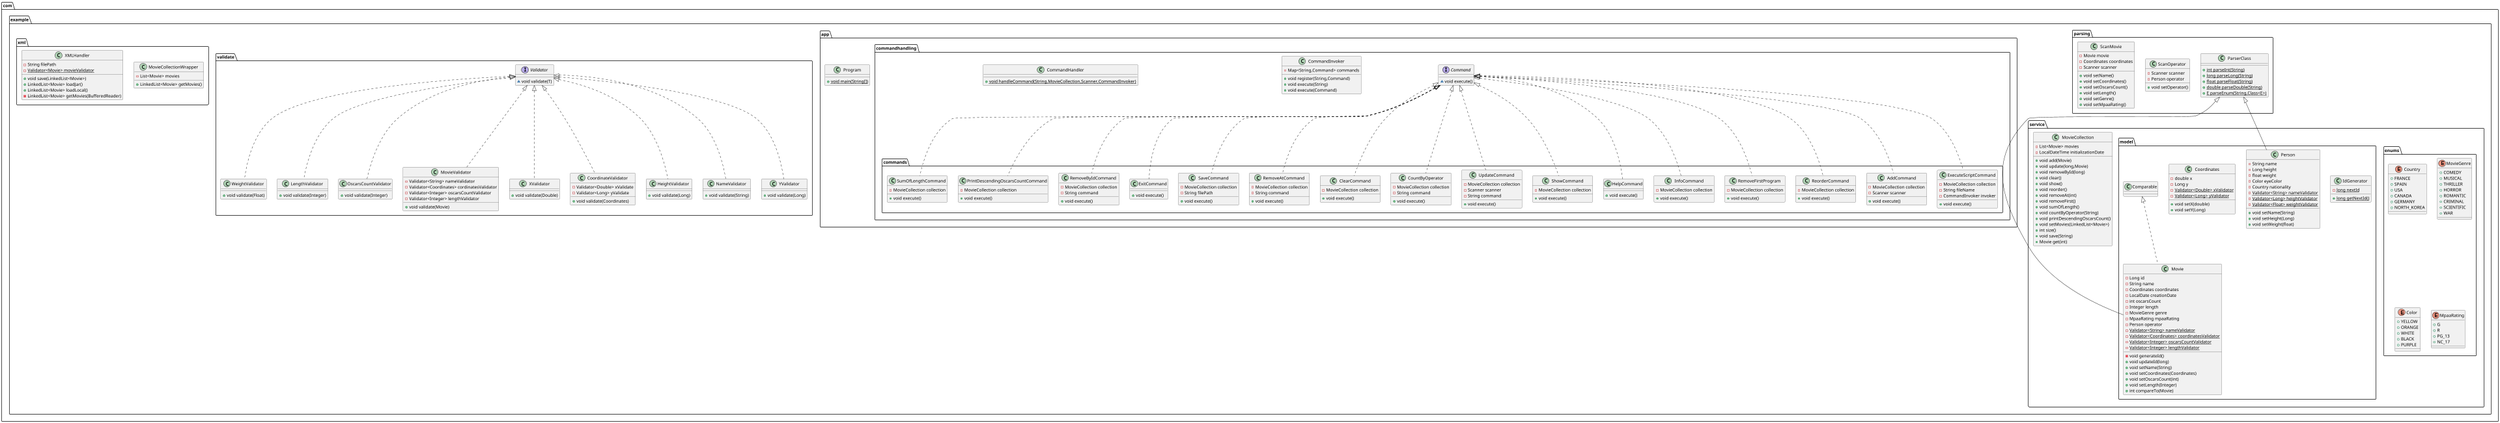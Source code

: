 @startuml

scale 0.15
skinparam dpi 300

class com.example.parsing.ParserClass {
+ {static} int parseInt(String)
+ {static} long parseLong(String)
+ {static} float parseFloat(String)
+ {static} double parseDouble(String)
+ {static} E parseEnum(String,Class<E>)
}

interface com.example.app.commandhandling.Command {
~ void execute()
}

class com.example.app.commandhandling.commands.ExecuteScriptCommand {
- MovieCollection collection
- String fileName
- CommandInvoker invoker
+ void execute()
}


class com.example.app.commandhandling.commands.AddCommand {
- MovieCollection collection
- Scanner scanner
+ void execute()
}


class com.example.validate.WeightValidator {
+ void validate(Float)
}

class com.example.validate.LengthValidator {
+ void validate(Integer)
}

enum com.example.service.enums.Country {
+  FRANCE
+  SPAIN
+  USA
+  CANADA
+  GERMANY
+  NORTH_KOREA
}

class com.example.app.commandhandling.commands.ReorderCommand {
- MovieCollection collection
+ void execute()
}


class com.example.validate.OscarsCountValidator {
+ void validate(Integer)
}

class com.example.app.commandhandling.commands.RemoveFirstProgram {
- MovieCollection collection
+ void execute()
}


class com.example.service.MovieCollection {
- List<Movie> movies
- LocalDateTime initializationDate
+ void add(Movie)
+ void update(long,Movie)
+ void removeById(long)
+ void clear()
+ void show()
+ void reorder()
+ void removeAt(int)
+ void removeFirst()
+ void sumOfLength()
+ void countByOperator(String)
+ void printDescendingOscarsCount()
+ void setMovies(LinkedList<Movie>)
+ int size()
+ void save(String)
+ Movie get(int)
}


class com.example.app.commandhandling.CommandInvoker {
- Map<String,Command> commands
+ void register(String,Command)
+ void execute(String)
+ void execute(Command)
}


class com.example.app.Program {
+ {static} void main(String[])
}

enum com.example.service.enums.MovieGenre {
+  COMEDY
+  MUSICAL
+  THRILLER
+  HORROR
+  ROMANTIC
+  CRIMINAL
+  SCIENTIFIC
+  WAR
}

class com.example.validate.MovieValidator {
- Validator<String> nameValidator
- Validator<Coordinates> cordinatesValidator
- Validator<Integer> oscarsCountValidator
- Validator<Integer> lengthValidator
+ void validate(Movie)
}


class com.example.validate.XValidator {
+ void validate(Double)
}

class com.example.app.commandhandling.commands.InfoCommand {
- MovieCollection collection
+ void execute()
}


class com.example.app.commandhandling.commands.HelpCommand {
+ void execute()
}

class com.example.app.commandhandling.CommandHandler {
+ {static} void handleCommand(String,MovieCollection,Scanner,CommandInvoker)
}

class com.example.app.commandhandling.commands.ShowCommand {
- MovieCollection collection
+ void execute()
}


interface com.example.validate.Validator {
~ void validate(T)
}

class com.example.app.commandhandling.commands.UpdateCommand {
- MovieCollection collection
- Scanner scanner
- String command
+ void execute()
}


class com.example.app.commandhandling.commands.CountByOperator {
- MovieCollection collection
- String command
+ void execute()
}


class com.example.service.model.Movie {
- Long id
- String name
- Coordinates coordinates
- LocalDate creationDate
- int oscarsCount
- Integer length
- MovieGenre genre
- MpaaRating mpaaRating
- Person operator
- {static} Validator<String> nameValidator
- {static} Validator<Coordinates> coordinatesValidator
- {static} Validator<Integer> oscarsCountValidator
- {static} Validator<Integer> lengthValidator
- void generateId()
+ void updateId(long)
+ void setName(String)
+ void setCoordinates(Coordinates)
+ void setOscarsCount(int)
+ void setLength(Integer)
+ int compareTo(Movie)
}


class com.example.validate.CoordinateValidator {
- Validator<Double> xValidate
- Validator<Long> yValidate
+ void validate(Coordinates)
}


class com.example.xml.MovieCollectionWrapper {
- List<Movie> movies
+ LinkedList<Movie> getMovies()
}


class com.example.parsing.ScanOperator {
- Scanner scanner
- Person operator
+ void setOperator()
}


class com.example.service.model.IdGenerator {
- {static} long nextId
+ {static} long getNextId()
}


class com.example.validate.HeightValidator {
+ void validate(Long)
}

class com.example.validate.NameValidator {
+ void validate(String)
}

class com.example.app.commandhandling.commands.ClearCommand {
- MovieCollection collection
+ void execute()
}


class com.example.app.commandhandling.commands.RemoveAtCommand {
- MovieCollection collection
- String command
+ void execute()
}


class com.example.service.model.Person {
- String name
- Long height
- float weight
- Color eyeColor
- Country nationality
- {static} Validator<String> nameValidator
- {static} Validator<Long> heightValidator
- {static} Validator<Float> weightValidator
+ void setName(String)
+ void setHeight(Long)
+ void setWeight(float)
}


enum com.example.service.enums.Color {
+  YELLOW
+  ORANGE
+  WHITE
+  BLACK
+  PURPLE
}

class com.example.app.commandhandling.commands.SaveCommand {
- MovieCollection collection
- String filePath
+ void execute()
}


class com.example.app.commandhandling.commands.ExitCommand {
+ void execute()
}

class com.example.app.commandhandling.commands.RemoveByIdCommand {
- MovieCollection collection
- String command
+ void execute()
}


class com.example.app.commandhandling.commands.PrintDescendingOscarsCountCommand {
- MovieCollection collection
+ void execute()
}


class com.example.xml.XMLHandler {
- String filePath
- {static} Validator<Movie> movieValidator
+ void save(LinkedList<Movie>)
+ LinkedList<Movie> loadJar()
+ LinkedList<Movie> loadLocal()
- LinkedList<Movie> getMovies(BufferedReader)
}


class com.example.parsing.ScanMovie {
- Movie movie
- Coordinates coordinates
- Scanner scanner
+ void setName()
+ void setCoordinates()
+ void setOscarsCount()
+ void setLength()
+ void setGenre()
+ void setMpaaRating()
}


class com.example.validate.YValidator {
+ void validate(Long)
}

class com.example.service.model.Coordinates {
- double x
- Long y
- {static} Validator<Double> xValidator
- {static} Validator<Long> yValidator
+ void setX(double)
+ void setY(Long)
}


enum com.example.service.enums.MpaaRating {
+  G
+  R
+  PG_13
+  NC_17
}

class com.example.app.commandhandling.commands.SumOfLengthCommand {
- MovieCollection collection
+ void execute()
}




com.example.app.commandhandling.Command <|.. com.example.app.commandhandling.commands.ExecuteScriptCommand
com.example.app.commandhandling.Command <|.. com.example.app.commandhandling.commands.AddCommand
com.example.validate.Validator <|.. com.example.validate.WeightValidator
com.example.validate.Validator <|.. com.example.validate.LengthValidator
com.example.app.commandhandling.Command <|.. com.example.app.commandhandling.commands.ReorderCommand
com.example.validate.Validator <|.. com.example.validate.OscarsCountValidator
com.example.app.commandhandling.Command <|.. com.example.app.commandhandling.commands.RemoveFirstProgram
com.example.validate.Validator <|.. com.example.validate.MovieValidator
com.example.validate.Validator <|.. com.example.validate.XValidator
com.example.app.commandhandling.Command <|.. com.example.app.commandhandling.commands.InfoCommand
com.example.app.commandhandling.Command <|.. com.example.app.commandhandling.commands.HelpCommand
com.example.app.commandhandling.Command <|.. com.example.app.commandhandling.commands.ShowCommand
com.example.app.commandhandling.Command <|.. com.example.app.commandhandling.commands.UpdateCommand
com.example.app.commandhandling.Command <|.. com.example.app.commandhandling.commands.CountByOperator
com.example.service.model.Comparable <|.. com.example.service.model.Movie
com.example.parsing.ParserClass <|-- com.example.service.model.Movie
com.example.validate.Validator <|.. com.example.validate.CoordinateValidator
com.example.validate.Validator <|.. com.example.validate.HeightValidator
com.example.validate.Validator <|.. com.example.validate.NameValidator
com.example.app.commandhandling.Command <|.. com.example.app.commandhandling.commands.ClearCommand
com.example.app.commandhandling.Command <|.. com.example.app.commandhandling.commands.RemoveAtCommand
com.example.parsing.ParserClass <|-- com.example.service.model.Person
com.example.app.commandhandling.Command <|.. com.example.app.commandhandling.commands.SaveCommand
com.example.app.commandhandling.Command <|.. com.example.app.commandhandling.commands.ExitCommand
com.example.app.commandhandling.Command <|.. com.example.app.commandhandling.commands.RemoveByIdCommand
com.example.app.commandhandling.Command <|.. com.example.app.commandhandling.commands.PrintDescendingOscarsCountCommand
com.example.validate.Validator <|.. com.example.validate.YValidator
com.example.app.commandhandling.Command <|.. com.example.app.commandhandling.commands.SumOfLengthCommand
@enduml